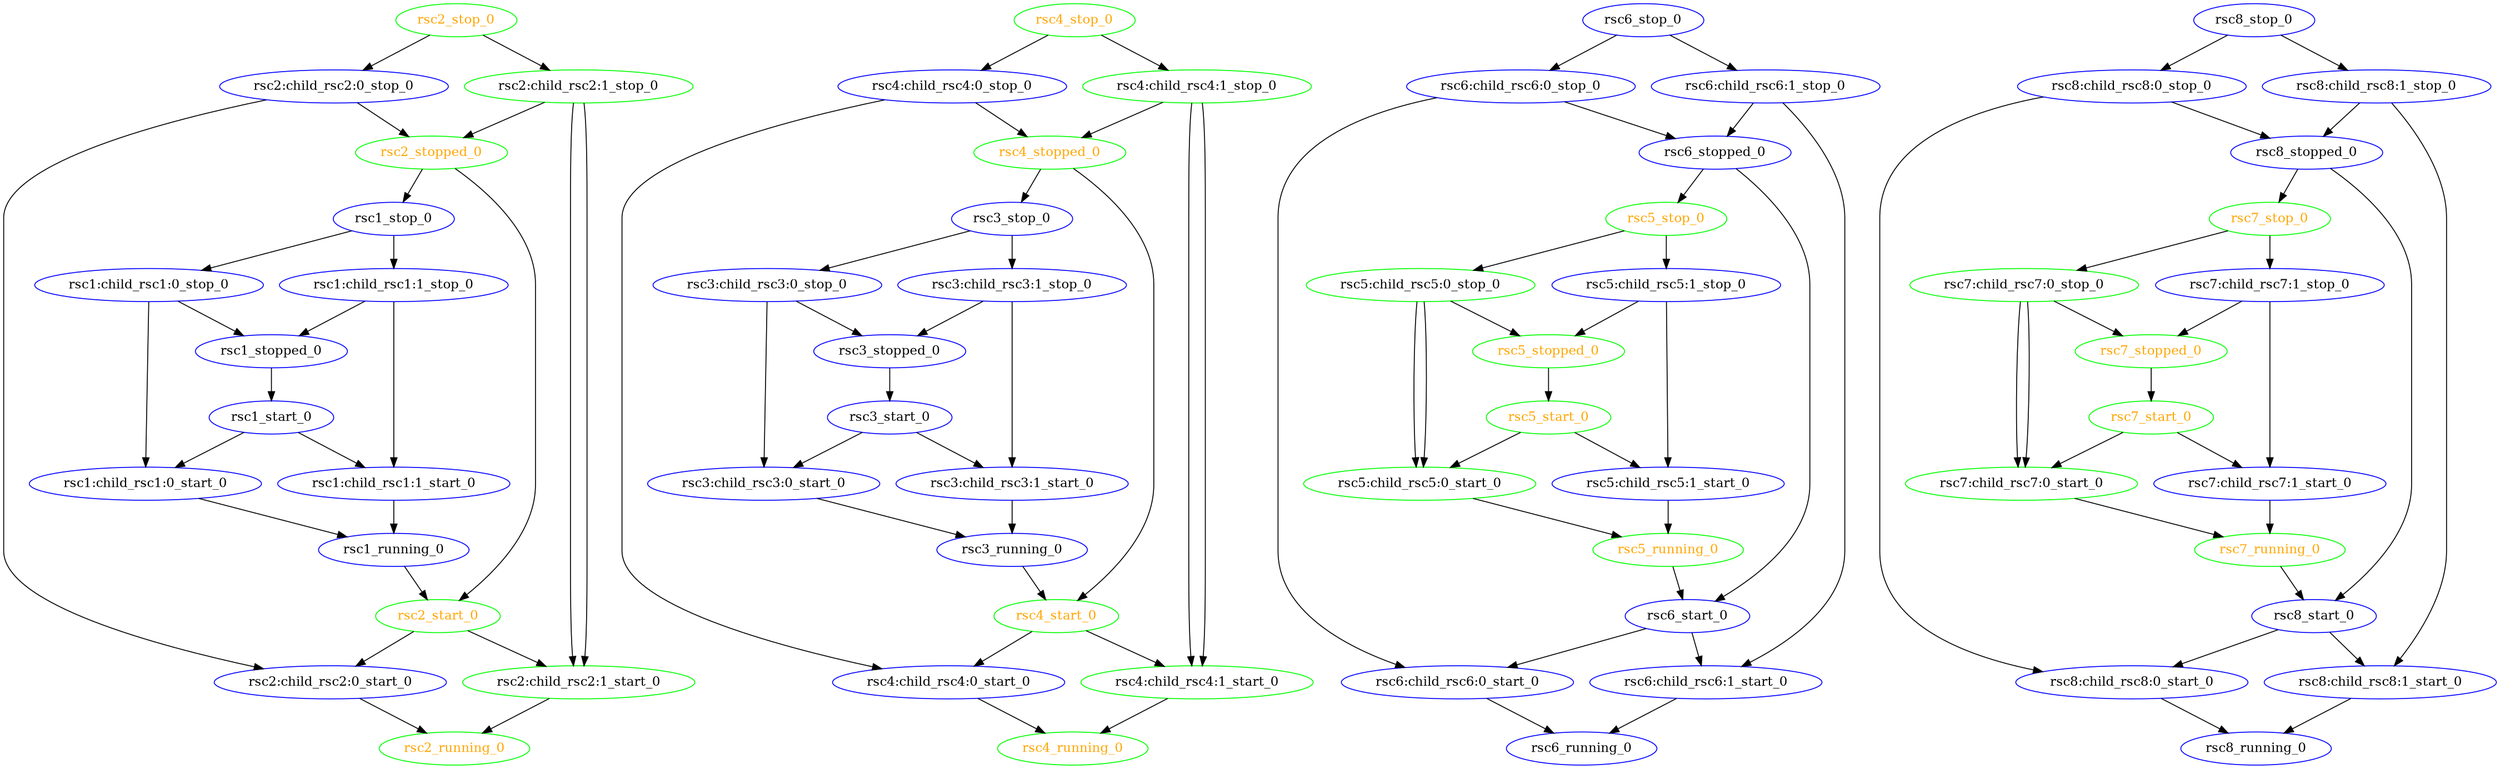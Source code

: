 digraph "g" {
	size = "30,30"
"rsc1:child_rsc1:0_stop_0" [ color="blue" ]
"rsc1:child_rsc1:0_start_0" [ color="blue" ]
"rsc1:child_rsc1:1_stop_0" [ color="blue" ]
"rsc1:child_rsc1:1_start_0" [ color="blue" ]
"rsc1_start_0" [ color="blue" ]
"rsc1_running_0" [ color="blue" ]
"rsc1_stop_0" [ color="blue" ]
"rsc1_stopped_0" [ color="blue" ]
"rsc2:child_rsc2:0_stop_0" [ color="blue" ]
"rsc2:child_rsc2:0_start_0" [ color="blue" ]
"rsc2:child_rsc2:1_stop_0" [ color="green" ]
"rsc2:child_rsc2:1_start_0" [ color="green" ]
"rsc2_start_0" [ color="green" fontcolor="orange" ]
"rsc2_running_0" [ color="green" fontcolor="orange" ]
"rsc2_stop_0" [ color="green" fontcolor="orange" ]
"rsc2_stopped_0" [ color="green" fontcolor="orange" ]
"rsc3:child_rsc3:0_stop_0" [ color="blue" ]
"rsc3:child_rsc3:0_start_0" [ color="blue" ]
"rsc3:child_rsc3:1_stop_0" [ color="blue" ]
"rsc3:child_rsc3:1_start_0" [ color="blue" ]
"rsc3_start_0" [ color="blue" ]
"rsc3_running_0" [ color="blue" ]
"rsc3_stop_0" [ color="blue" ]
"rsc3_stopped_0" [ color="blue" ]
"rsc4:child_rsc4:0_stop_0" [ color="blue" ]
"rsc4:child_rsc4:0_start_0" [ color="blue" ]
"rsc4:child_rsc4:1_stop_0" [ color="green" ]
"rsc4:child_rsc4:1_start_0" [ color="green" ]
"rsc4_start_0" [ color="green" fontcolor="orange" ]
"rsc4_running_0" [ color="green" fontcolor="orange" ]
"rsc4_stop_0" [ color="green" fontcolor="orange" ]
"rsc4_stopped_0" [ color="green" fontcolor="orange" ]
"rsc5:child_rsc5:0_stop_0" [ color="green" ]
"rsc5:child_rsc5:0_start_0" [ color="green" ]
"rsc5:child_rsc5:1_stop_0" [ color="blue" ]
"rsc5:child_rsc5:1_start_0" [ color="blue" ]
"rsc5_start_0" [ color="green" fontcolor="orange" ]
"rsc5_running_0" [ color="green" fontcolor="orange" ]
"rsc5_stop_0" [ color="green" fontcolor="orange" ]
"rsc5_stopped_0" [ color="green" fontcolor="orange" ]
"rsc6:child_rsc6:0_stop_0" [ color="blue" ]
"rsc6:child_rsc6:0_start_0" [ color="blue" ]
"rsc6:child_rsc6:1_stop_0" [ color="blue" ]
"rsc6:child_rsc6:1_start_0" [ color="blue" ]
"rsc6_start_0" [ color="blue" ]
"rsc6_running_0" [ color="blue" ]
"rsc6_stop_0" [ color="blue" ]
"rsc6_stopped_0" [ color="blue" ]
"rsc7:child_rsc7:0_stop_0" [ color="green" ]
"rsc7:child_rsc7:0_start_0" [ color="green" ]
"rsc7:child_rsc7:1_stop_0" [ color="blue" ]
"rsc7:child_rsc7:1_start_0" [ color="blue" ]
"rsc7_start_0" [ color="green" fontcolor="orange" ]
"rsc7_running_0" [ color="green" fontcolor="orange" ]
"rsc7_stop_0" [ color="green" fontcolor="orange" ]
"rsc7_stopped_0" [ color="green" fontcolor="orange" ]
"rsc8:child_rsc8:0_stop_0" [ color="blue" ]
"rsc8:child_rsc8:0_start_0" [ color="blue" ]
"rsc8:child_rsc8:1_stop_0" [ color="blue" ]
"rsc8:child_rsc8:1_start_0" [ color="blue" ]
"rsc8_start_0" [ color="blue" ]
"rsc8_running_0" [ color="blue" ]
"rsc8_stop_0" [ color="blue" ]
"rsc8_stopped_0" [ color="blue" ]
"rsc1_stop_0" -> "rsc1:child_rsc1:0_stop_0"
"rsc1:child_rsc1:0_stop_0" -> "rsc1:child_rsc1:0_start_0"
"rsc1_start_0" -> "rsc1:child_rsc1:0_start_0"
"rsc1_stop_0" -> "rsc1:child_rsc1:1_stop_0"
"rsc1:child_rsc1:1_stop_0" -> "rsc1:child_rsc1:1_start_0"
"rsc1_start_0" -> "rsc1:child_rsc1:1_start_0"
"rsc1_stopped_0" -> "rsc1_start_0"
"rsc1:child_rsc1:0_start_0" -> "rsc1_running_0"
"rsc1:child_rsc1:1_start_0" -> "rsc1_running_0"
"rsc2_stopped_0" -> "rsc1_stop_0"
"rsc1:child_rsc1:0_stop_0" -> "rsc1_stopped_0"
"rsc1:child_rsc1:1_stop_0" -> "rsc1_stopped_0"
"rsc2_stop_0" -> "rsc2:child_rsc2:0_stop_0"
"rsc2:child_rsc2:0_stop_0" -> "rsc2:child_rsc2:0_start_0"
"rsc2_start_0" -> "rsc2:child_rsc2:0_start_0"
"rsc2_stop_0" -> "rsc2:child_rsc2:1_stop_0"
"rsc2:child_rsc2:1_stop_0" -> "rsc2:child_rsc2:1_start_0"
"rsc2:child_rsc2:1_stop_0" -> "rsc2:child_rsc2:1_start_0"
"rsc2_start_0" -> "rsc2:child_rsc2:1_start_0"
"rsc1_running_0" -> "rsc2_start_0"
"rsc2_stopped_0" -> "rsc2_start_0"
"rsc2:child_rsc2:0_start_0" -> "rsc2_running_0"
"rsc2:child_rsc2:1_start_0" -> "rsc2_running_0"
"rsc2:child_rsc2:0_stop_0" -> "rsc2_stopped_0"
"rsc2:child_rsc2:1_stop_0" -> "rsc2_stopped_0"
"rsc3_stop_0" -> "rsc3:child_rsc3:0_stop_0"
"rsc3:child_rsc3:0_stop_0" -> "rsc3:child_rsc3:0_start_0"
"rsc3_start_0" -> "rsc3:child_rsc3:0_start_0"
"rsc3_stop_0" -> "rsc3:child_rsc3:1_stop_0"
"rsc3:child_rsc3:1_stop_0" -> "rsc3:child_rsc3:1_start_0"
"rsc3_start_0" -> "rsc3:child_rsc3:1_start_0"
"rsc3_stopped_0" -> "rsc3_start_0"
"rsc3:child_rsc3:0_start_0" -> "rsc3_running_0"
"rsc3:child_rsc3:1_start_0" -> "rsc3_running_0"
"rsc4_stopped_0" -> "rsc3_stop_0"
"rsc3:child_rsc3:0_stop_0" -> "rsc3_stopped_0"
"rsc3:child_rsc3:1_stop_0" -> "rsc3_stopped_0"
"rsc4_stop_0" -> "rsc4:child_rsc4:0_stop_0"
"rsc4:child_rsc4:0_stop_0" -> "rsc4:child_rsc4:0_start_0"
"rsc4_start_0" -> "rsc4:child_rsc4:0_start_0"
"rsc4_stop_0" -> "rsc4:child_rsc4:1_stop_0"
"rsc4:child_rsc4:1_stop_0" -> "rsc4:child_rsc4:1_start_0"
"rsc4:child_rsc4:1_stop_0" -> "rsc4:child_rsc4:1_start_0"
"rsc4_start_0" -> "rsc4:child_rsc4:1_start_0"
"rsc3_running_0" -> "rsc4_start_0"
"rsc4_stopped_0" -> "rsc4_start_0"
"rsc4:child_rsc4:0_start_0" -> "rsc4_running_0"
"rsc4:child_rsc4:1_start_0" -> "rsc4_running_0"
"rsc4:child_rsc4:0_stop_0" -> "rsc4_stopped_0"
"rsc4:child_rsc4:1_stop_0" -> "rsc4_stopped_0"
"rsc5_stop_0" -> "rsc5:child_rsc5:0_stop_0"
"rsc5:child_rsc5:0_stop_0" -> "rsc5:child_rsc5:0_start_0"
"rsc5:child_rsc5:0_stop_0" -> "rsc5:child_rsc5:0_start_0"
"rsc5_start_0" -> "rsc5:child_rsc5:0_start_0"
"rsc5_stop_0" -> "rsc5:child_rsc5:1_stop_0"
"rsc5:child_rsc5:1_stop_0" -> "rsc5:child_rsc5:1_start_0"
"rsc5_start_0" -> "rsc5:child_rsc5:1_start_0"
"rsc5_stopped_0" -> "rsc5_start_0"
"rsc5:child_rsc5:0_start_0" -> "rsc5_running_0"
"rsc5:child_rsc5:1_start_0" -> "rsc5_running_0"
"rsc6_stopped_0" -> "rsc5_stop_0"
"rsc5:child_rsc5:0_stop_0" -> "rsc5_stopped_0"
"rsc5:child_rsc5:1_stop_0" -> "rsc5_stopped_0"
"rsc6_stop_0" -> "rsc6:child_rsc6:0_stop_0"
"rsc6:child_rsc6:0_stop_0" -> "rsc6:child_rsc6:0_start_0"
"rsc6_start_0" -> "rsc6:child_rsc6:0_start_0"
"rsc6_stop_0" -> "rsc6:child_rsc6:1_stop_0"
"rsc6:child_rsc6:1_stop_0" -> "rsc6:child_rsc6:1_start_0"
"rsc6_start_0" -> "rsc6:child_rsc6:1_start_0"
"rsc5_running_0" -> "rsc6_start_0"
"rsc6_stopped_0" -> "rsc6_start_0"
"rsc6:child_rsc6:0_start_0" -> "rsc6_running_0"
"rsc6:child_rsc6:1_start_0" -> "rsc6_running_0"
"rsc6:child_rsc6:0_stop_0" -> "rsc6_stopped_0"
"rsc6:child_rsc6:1_stop_0" -> "rsc6_stopped_0"
"rsc7_stop_0" -> "rsc7:child_rsc7:0_stop_0"
"rsc7:child_rsc7:0_stop_0" -> "rsc7:child_rsc7:0_start_0"
"rsc7:child_rsc7:0_stop_0" -> "rsc7:child_rsc7:0_start_0"
"rsc7_start_0" -> "rsc7:child_rsc7:0_start_0"
"rsc7_stop_0" -> "rsc7:child_rsc7:1_stop_0"
"rsc7:child_rsc7:1_stop_0" -> "rsc7:child_rsc7:1_start_0"
"rsc7_start_0" -> "rsc7:child_rsc7:1_start_0"
"rsc7_stopped_0" -> "rsc7_start_0"
"rsc7:child_rsc7:0_start_0" -> "rsc7_running_0"
"rsc7:child_rsc7:1_start_0" -> "rsc7_running_0"
"rsc8_stopped_0" -> "rsc7_stop_0"
"rsc7:child_rsc7:0_stop_0" -> "rsc7_stopped_0"
"rsc7:child_rsc7:1_stop_0" -> "rsc7_stopped_0"
"rsc8_stop_0" -> "rsc8:child_rsc8:0_stop_0"
"rsc8:child_rsc8:0_stop_0" -> "rsc8:child_rsc8:0_start_0"
"rsc8_start_0" -> "rsc8:child_rsc8:0_start_0"
"rsc8_stop_0" -> "rsc8:child_rsc8:1_stop_0"
"rsc8:child_rsc8:1_stop_0" -> "rsc8:child_rsc8:1_start_0"
"rsc8_start_0" -> "rsc8:child_rsc8:1_start_0"
"rsc7_running_0" -> "rsc8_start_0"
"rsc8_stopped_0" -> "rsc8_start_0"
"rsc8:child_rsc8:0_start_0" -> "rsc8_running_0"
"rsc8:child_rsc8:1_start_0" -> "rsc8_running_0"
"rsc8:child_rsc8:0_stop_0" -> "rsc8_stopped_0"
"rsc8:child_rsc8:1_stop_0" -> "rsc8_stopped_0"
}
